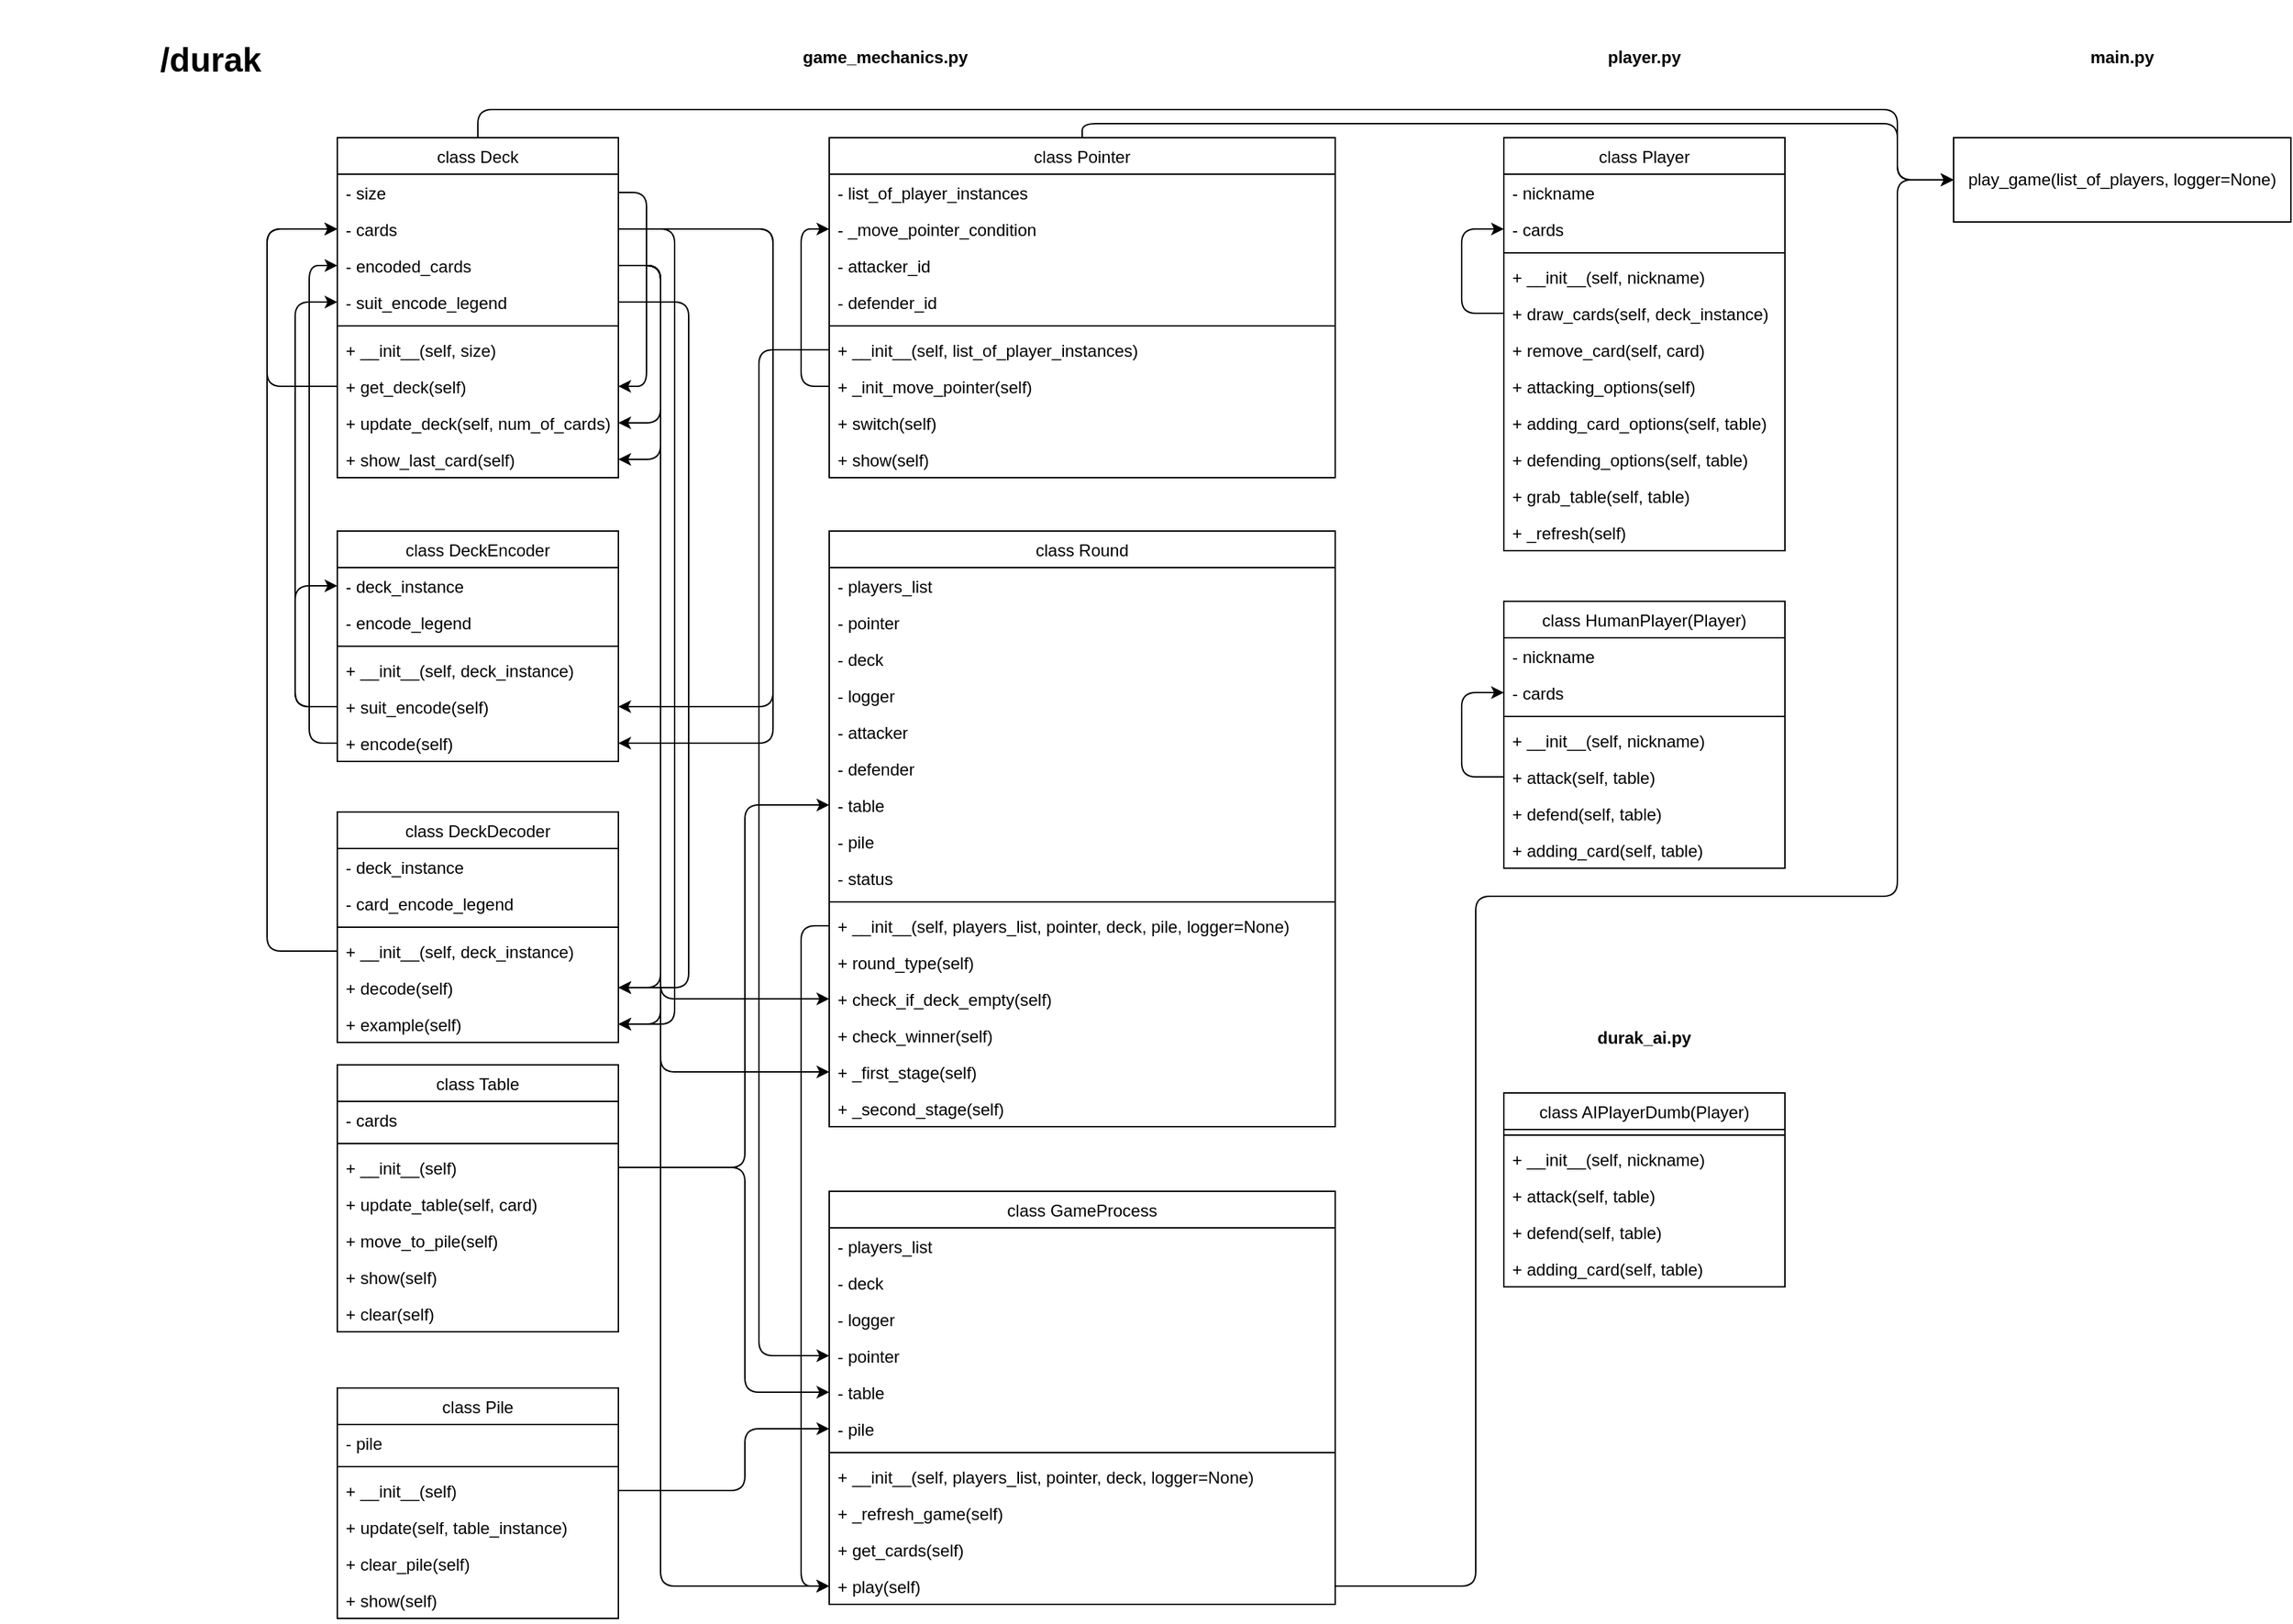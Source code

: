 <mxfile version="13.6.2" type="device"><diagram id="nTvXh7Y2Rx2uuV2jqU4V" name="Page-1"><mxGraphModel dx="583" dy="613" grid="1" gridSize="10" guides="1" tooltips="1" connect="1" arrows="1" fold="1" page="1" pageScale="1" pageWidth="1654" pageHeight="1169" math="0" shadow="0"><root><mxCell id="0"/><mxCell id="1" parent="0"/><mxCell id="Mux-1O_jzKJsvarKQQRX-6" value="game_mechanics.py" style="text;align=center;fontStyle=1;verticalAlign=middle;spacingLeft=3;spacingRight=3;strokeColor=none;rotatable=0;points=[[0,0.5],[1,0.5]];portConstraint=eastwest;" parent="1" vertex="1"><mxGeometry x="310" width="640" height="80" as="geometry"/></mxCell><mxCell id="SDGdS0J4TYq7ffN37o0B-1" value="" style="endArrow=classic;html=1;exitX=0;exitY=0.5;exitDx=0;exitDy=0;entryX=0;entryY=0.5;entryDx=0;entryDy=0;" parent="1" source="Mux-1O_jzKJsvarKQQRX-20" target="Mux-1O_jzKJsvarKQQRX-5" edge="1"><mxGeometry width="50" height="50" relative="1" as="geometry"><mxPoint x="260" y="438" as="sourcePoint"/><mxPoint x="270" y="218" as="targetPoint"/><Array as="points"><mxPoint x="210" y="503"/><mxPoint x="210" y="215"/></Array></mxGeometry></mxCell><mxCell id="SDGdS0J4TYq7ffN37o0B-2" value="" style="endArrow=classic;html=1;exitX=0;exitY=0.5;exitDx=0;exitDy=0;entryX=0;entryY=0.5;entryDx=0;entryDy=0;" parent="1" source="Mux-1O_jzKJsvarKQQRX-21" target="Mux-1O_jzKJsvarKQQRX-4" edge="1"><mxGeometry width="50" height="50" relative="1" as="geometry"><mxPoint x="460" y="448" as="sourcePoint"/><mxPoint x="510" y="398" as="targetPoint"/><Array as="points"><mxPoint x="220" y="529"/><mxPoint x="220" y="189"/></Array></mxGeometry></mxCell><mxCell id="SDGdS0J4TYq7ffN37o0B-4" value="" style="endArrow=classic;html=1;exitX=1;exitY=0.5;exitDx=0;exitDy=0;entryX=0;entryY=0.5;entryDx=0;entryDy=0;" parent="1" source="Mux-1O_jzKJsvarKQQRX-54" target="Mux-1O_jzKJsvarKQQRX-83" edge="1"><mxGeometry width="50" height="50" relative="1" as="geometry"><mxPoint x="610" y="888" as="sourcePoint"/><mxPoint x="660" y="838" as="targetPoint"/><Array as="points"><mxPoint x="530" y="831"/><mxPoint x="530" y="991"/></Array></mxGeometry></mxCell><mxCell id="SDGdS0J4TYq7ffN37o0B-5" value="" style="endArrow=classic;html=1;exitX=1;exitY=0.5;exitDx=0;exitDy=0;entryX=0;entryY=0.5;entryDx=0;entryDy=0;" parent="1" source="Mux-1O_jzKJsvarKQQRX-55" target="Mux-1O_jzKJsvarKQQRX-84" edge="1"><mxGeometry width="50" height="50" relative="1" as="geometry"><mxPoint x="610" y="888" as="sourcePoint"/><mxPoint x="660" y="838" as="targetPoint"/><Array as="points"><mxPoint x="530" y="1061"/><mxPoint x="530" y="1017"/></Array></mxGeometry></mxCell><mxCell id="SDGdS0J4TYq7ffN37o0B-6" value="" style="endArrow=classic;html=1;exitX=0;exitY=0.5;exitDx=0;exitDy=0;entryX=0;entryY=0.5;entryDx=0;entryDy=0;" parent="1" source="Mux-1O_jzKJsvarKQQRX-56" target="Mux-1O_jzKJsvarKQQRX-81" edge="1"><mxGeometry width="50" height="50" relative="1" as="geometry"><mxPoint x="630" y="458" as="sourcePoint"/><mxPoint x="560" y="568" as="targetPoint"/><Array as="points"><mxPoint x="540" y="249"/><mxPoint x="540" y="965"/></Array></mxGeometry></mxCell><mxCell id="SDGdS0J4TYq7ffN37o0B-7" value="" style="endArrow=classic;html=1;entryX=0;entryY=0.5;entryDx=0;entryDy=0;exitX=1;exitY=0.5;exitDx=0;exitDy=0;" parent="1" source="Mux-1O_jzKJsvarKQQRX-54" target="Mux-1O_jzKJsvarKQQRX-71" edge="1"><mxGeometry width="50" height="50" relative="1" as="geometry"><mxPoint x="512" y="769" as="sourcePoint"/><mxPoint x="550" y="428" as="targetPoint"/><Array as="points"><mxPoint x="530" y="831"/><mxPoint x="530" y="573"/></Array></mxGeometry></mxCell><mxCell id="SDGdS0J4TYq7ffN37o0B-33" value="player.py" style="text;align=center;fontStyle=1;verticalAlign=middle;spacingLeft=3;spacingRight=3;strokeColor=none;rotatable=0;points=[[0,0.5],[1,0.5]];portConstraint=eastwest;" parent="1" vertex="1"><mxGeometry x="1070" width="200" height="80" as="geometry"/></mxCell><mxCell id="SDGdS0J4TYq7ffN37o0B-53" value="durak_ai.py" style="text;align=center;fontStyle=1;verticalAlign=middle;spacingLeft=3;spacingRight=3;strokeColor=none;rotatable=0;points=[[0,0.5],[1,0.5]];portConstraint=eastwest;" parent="1" vertex="1"><mxGeometry x="1070" y="698" width="200" height="80" as="geometry"/></mxCell><mxCell id="SDGdS0J4TYq7ffN37o0B-63" value="main.py" style="text;align=center;fontStyle=1;verticalAlign=middle;spacingLeft=3;spacingRight=3;strokeColor=none;rotatable=0;points=[[0,0.5],[1,0.5]];portConstraint=eastwest;" parent="1" vertex="1"><mxGeometry x="1390" width="240" height="80" as="geometry"/></mxCell><mxCell id="SDGdS0J4TYq7ffN37o0B-64" value="play_game(list_of_players, logger=None)" style="rounded=0;whiteSpace=wrap;html=1;" parent="1" vertex="1"><mxGeometry x="1390" y="98" width="240" height="60" as="geometry"/></mxCell><mxCell id="SDGdS0J4TYq7ffN37o0B-66" value="" style="endArrow=classic;html=1;exitX=0.5;exitY=0;exitDx=0;exitDy=0;" parent="1" source="Mux-1O_jzKJsvarKQQRX-2" target="SDGdS0J4TYq7ffN37o0B-64" edge="1"><mxGeometry width="50" height="50" relative="1" as="geometry"><mxPoint x="570" y="328" as="sourcePoint"/><mxPoint x="620" y="278" as="targetPoint"/><Array as="points"><mxPoint x="340" y="78"/><mxPoint x="1350" y="78"/><mxPoint x="1350" y="128"/></Array></mxGeometry></mxCell><mxCell id="SDGdS0J4TYq7ffN37o0B-68" value="" style="endArrow=classic;html=1;exitX=1;exitY=0.5;exitDx=0;exitDy=0;entryX=0;entryY=0.5;entryDx=0;entryDy=0;" parent="1" source="Mux-1O_jzKJsvarKQQRX-90" target="SDGdS0J4TYq7ffN37o0B-64" edge="1"><mxGeometry width="50" height="50" relative="1" as="geometry"><mxPoint x="840" y="938" as="sourcePoint"/><mxPoint x="1390" y="98" as="targetPoint"/><Array as="points"><mxPoint x="1050" y="1129"/><mxPoint x="1050" y="828"/><mxPoint x="1050" y="638"/><mxPoint x="1350" y="638"/><mxPoint x="1350" y="128"/></Array></mxGeometry></mxCell><mxCell id="SDGdS0J4TYq7ffN37o0B-69" value="" style="endArrow=classic;html=1;exitX=0.5;exitY=0;exitDx=0;exitDy=0;entryX=0;entryY=0.5;entryDx=0;entryDy=0;" parent="1" source="Mux-1O_jzKJsvarKQQRX-42" target="SDGdS0J4TYq7ffN37o0B-64" edge="1"><mxGeometry width="50" height="50" relative="1" as="geometry"><mxPoint x="990" y="298" as="sourcePoint"/><mxPoint x="1040" y="248" as="targetPoint"/><Array as="points"><mxPoint x="770" y="88"/><mxPoint x="1350" y="88"/><mxPoint x="1350" y="128"/></Array></mxGeometry></mxCell><mxCell id="SDGdS0J4TYq7ffN37o0B-70" value="" style="endArrow=classic;html=1;exitX=0;exitY=0.5;exitDx=0;exitDy=0;entryX=0;entryY=0.5;entryDx=0;entryDy=0;" parent="1" source="Mux-1O_jzKJsvarKQQRX-65" target="Mux-1O_jzKJsvarKQQRX-90" edge="1"><mxGeometry width="50" height="50" relative="1" as="geometry"><mxPoint x="780" y="838" as="sourcePoint"/><mxPoint x="830" y="788" as="targetPoint"/><Array as="points"><mxPoint x="570" y="659"/><mxPoint x="570" y="1129"/></Array></mxGeometry></mxCell><mxCell id="Mux-1O_jzKJsvarKQQRX-42" value="class Pointer" style="swimlane;fontStyle=0;childLayout=stackLayout;horizontal=1;startSize=26;fillColor=none;horizontalStack=0;resizeParent=1;resizeParentMax=0;resizeLast=0;collapsible=1;marginBottom=0;" parent="1" vertex="1"><mxGeometry x="590" y="98" width="360" height="242" as="geometry"><mxRectangle x="120" y="240" width="90" height="26" as="alternateBounds"/></mxGeometry></mxCell><mxCell id="Mux-1O_jzKJsvarKQQRX-43" value="- list_of_player_instances" style="text;strokeColor=none;fillColor=none;align=left;verticalAlign=top;spacingLeft=4;spacingRight=4;overflow=hidden;rotatable=0;points=[[0,0.5],[1,0.5]];portConstraint=eastwest;" parent="Mux-1O_jzKJsvarKQQRX-42" vertex="1"><mxGeometry y="26" width="360" height="26" as="geometry"/></mxCell><mxCell id="Mux-1O_jzKJsvarKQQRX-48" value="- _move_pointer_condition" style="text;strokeColor=none;fillColor=none;align=left;verticalAlign=top;spacingLeft=4;spacingRight=4;overflow=hidden;rotatable=0;points=[[0,0.5],[1,0.5]];portConstraint=eastwest;" parent="Mux-1O_jzKJsvarKQQRX-42" vertex="1"><mxGeometry y="52" width="360" height="26" as="geometry"/></mxCell><mxCell id="Mux-1O_jzKJsvarKQQRX-49" value="- attacker_id" style="text;strokeColor=none;fillColor=none;align=left;verticalAlign=top;spacingLeft=4;spacingRight=4;overflow=hidden;rotatable=0;points=[[0,0.5],[1,0.5]];portConstraint=eastwest;" parent="Mux-1O_jzKJsvarKQQRX-42" vertex="1"><mxGeometry y="78" width="360" height="26" as="geometry"/></mxCell><mxCell id="Mux-1O_jzKJsvarKQQRX-50" value="- defender_id" style="text;strokeColor=none;fillColor=none;align=left;verticalAlign=top;spacingLeft=4;spacingRight=4;overflow=hidden;rotatable=0;points=[[0,0.5],[1,0.5]];portConstraint=eastwest;" parent="Mux-1O_jzKJsvarKQQRX-42" vertex="1"><mxGeometry y="104" width="360" height="26" as="geometry"/></mxCell><mxCell id="Mux-1O_jzKJsvarKQQRX-44" value="" style="line;strokeWidth=1;fillColor=none;align=left;verticalAlign=middle;spacingTop=-1;spacingLeft=3;spacingRight=3;rotatable=0;labelPosition=right;points=[];portConstraint=eastwest;" parent="Mux-1O_jzKJsvarKQQRX-42" vertex="1"><mxGeometry y="130" width="360" height="8" as="geometry"/></mxCell><mxCell id="Mux-1O_jzKJsvarKQQRX-56" value="+ __init__(self, list_of_player_instances)" style="text;strokeColor=none;fillColor=none;align=left;verticalAlign=top;spacingLeft=4;spacingRight=4;overflow=hidden;rotatable=0;points=[[0,0.5],[1,0.5]];portConstraint=eastwest;" parent="Mux-1O_jzKJsvarKQQRX-42" vertex="1"><mxGeometry y="138" width="360" height="26" as="geometry"/></mxCell><mxCell id="Mux-1O_jzKJsvarKQQRX-58" value="+ _init_move_pointer(self)" style="text;strokeColor=none;fillColor=none;align=left;verticalAlign=top;spacingLeft=4;spacingRight=4;overflow=hidden;rotatable=0;points=[[0,0.5],[1,0.5]];portConstraint=eastwest;" parent="Mux-1O_jzKJsvarKQQRX-42" vertex="1"><mxGeometry y="164" width="360" height="26" as="geometry"/></mxCell><mxCell id="Mux-1O_jzKJsvarKQQRX-45" value="+ switch(self)" style="text;strokeColor=none;fillColor=none;align=left;verticalAlign=top;spacingLeft=4;spacingRight=4;overflow=hidden;rotatable=0;points=[[0,0.5],[1,0.5]];portConstraint=eastwest;" parent="Mux-1O_jzKJsvarKQQRX-42" vertex="1"><mxGeometry y="190" width="360" height="26" as="geometry"/></mxCell><mxCell id="Mux-1O_jzKJsvarKQQRX-46" value="+ show(self)" style="text;strokeColor=none;fillColor=none;align=left;verticalAlign=top;spacingLeft=4;spacingRight=4;overflow=hidden;rotatable=0;points=[[0,0.5],[1,0.5]];portConstraint=eastwest;" parent="Mux-1O_jzKJsvarKQQRX-42" vertex="1"><mxGeometry y="216" width="360" height="26" as="geometry"/></mxCell><mxCell id="SDGdS0J4TYq7ffN37o0B-9" value="" style="endArrow=classic;html=1;exitX=0;exitY=0.5;exitDx=0;exitDy=0;entryX=0;entryY=0.5;entryDx=0;entryDy=0;" parent="Mux-1O_jzKJsvarKQQRX-42" source="Mux-1O_jzKJsvarKQQRX-58" target="Mux-1O_jzKJsvarKQQRX-48" edge="1"><mxGeometry width="50" height="50" relative="1" as="geometry"><mxPoint x="110" y="310" as="sourcePoint"/><mxPoint x="160" y="260" as="targetPoint"/><Array as="points"><mxPoint x="-20" y="177"/><mxPoint x="-20" y="65"/></Array></mxGeometry></mxCell><mxCell id="SDGdS0J4TYq7ffN37o0B-11" value="class Player" style="swimlane;fontStyle=0;childLayout=stackLayout;horizontal=1;startSize=26;fillColor=none;horizontalStack=0;resizeParent=1;resizeParentMax=0;resizeLast=0;collapsible=1;marginBottom=0;" parent="1" vertex="1"><mxGeometry x="1070" y="98" width="200" height="294" as="geometry"><mxRectangle x="120" y="240" width="90" height="26" as="alternateBounds"/></mxGeometry></mxCell><mxCell id="SDGdS0J4TYq7ffN37o0B-12" value="- nickname" style="text;strokeColor=none;fillColor=none;align=left;verticalAlign=top;spacingLeft=4;spacingRight=4;overflow=hidden;rotatable=0;points=[[0,0.5],[1,0.5]];portConstraint=eastwest;" parent="SDGdS0J4TYq7ffN37o0B-11" vertex="1"><mxGeometry y="26" width="200" height="26" as="geometry"/></mxCell><mxCell id="SDGdS0J4TYq7ffN37o0B-13" value="- cards" style="text;strokeColor=none;fillColor=none;align=left;verticalAlign=top;spacingLeft=4;spacingRight=4;overflow=hidden;rotatable=0;points=[[0,0.5],[1,0.5]];portConstraint=eastwest;" parent="SDGdS0J4TYq7ffN37o0B-11" vertex="1"><mxGeometry y="52" width="200" height="26" as="geometry"/></mxCell><mxCell id="SDGdS0J4TYq7ffN37o0B-16" value="" style="line;strokeWidth=1;fillColor=none;align=left;verticalAlign=middle;spacingTop=-1;spacingLeft=3;spacingRight=3;rotatable=0;labelPosition=right;points=[];portConstraint=eastwest;" parent="SDGdS0J4TYq7ffN37o0B-11" vertex="1"><mxGeometry y="78" width="200" height="8" as="geometry"/></mxCell><mxCell id="SDGdS0J4TYq7ffN37o0B-17" value="+ __init__(self, nickname)" style="text;strokeColor=none;fillColor=none;align=left;verticalAlign=top;spacingLeft=4;spacingRight=4;overflow=hidden;rotatable=0;points=[[0,0.5],[1,0.5]];portConstraint=eastwest;" parent="SDGdS0J4TYq7ffN37o0B-11" vertex="1"><mxGeometry y="86" width="200" height="26" as="geometry"/></mxCell><mxCell id="SDGdS0J4TYq7ffN37o0B-18" value="+ draw_cards(self, deck_instance)" style="text;strokeColor=none;fillColor=none;align=left;verticalAlign=top;spacingLeft=4;spacingRight=4;overflow=hidden;rotatable=0;points=[[0,0.5],[1,0.5]];portConstraint=eastwest;" parent="SDGdS0J4TYq7ffN37o0B-11" vertex="1"><mxGeometry y="112" width="200" height="26" as="geometry"/></mxCell><mxCell id="SDGdS0J4TYq7ffN37o0B-19" value="+ remove_card(self, card)" style="text;strokeColor=none;fillColor=none;align=left;verticalAlign=top;spacingLeft=4;spacingRight=4;overflow=hidden;rotatable=0;points=[[0,0.5],[1,0.5]];portConstraint=eastwest;" parent="SDGdS0J4TYq7ffN37o0B-11" vertex="1"><mxGeometry y="138" width="200" height="26" as="geometry"/></mxCell><mxCell id="SDGdS0J4TYq7ffN37o0B-20" value="+ attacking_options(self)" style="text;strokeColor=none;fillColor=none;align=left;verticalAlign=top;spacingLeft=4;spacingRight=4;overflow=hidden;rotatable=0;points=[[0,0.5],[1,0.5]];portConstraint=eastwest;" parent="SDGdS0J4TYq7ffN37o0B-11" vertex="1"><mxGeometry y="164" width="200" height="26" as="geometry"/></mxCell><mxCell id="SDGdS0J4TYq7ffN37o0B-21" value="" style="endArrow=classic;html=1;exitX=0;exitY=0.5;exitDx=0;exitDy=0;entryX=0;entryY=0.5;entryDx=0;entryDy=0;" parent="SDGdS0J4TYq7ffN37o0B-11" source="SDGdS0J4TYq7ffN37o0B-18" target="SDGdS0J4TYq7ffN37o0B-13" edge="1"><mxGeometry width="50" height="50" relative="1" as="geometry"><mxPoint x="180" y="310" as="sourcePoint"/><mxPoint x="230" y="260" as="targetPoint"/><Array as="points"><mxPoint x="-30" y="125"/><mxPoint x="-30" y="65"/></Array></mxGeometry></mxCell><mxCell id="SDGdS0J4TYq7ffN37o0B-35" value="+ adding_card_options(self, table)" style="text;strokeColor=none;fillColor=none;align=left;verticalAlign=top;spacingLeft=4;spacingRight=4;overflow=hidden;rotatable=0;points=[[0,0.5],[1,0.5]];portConstraint=eastwest;" parent="SDGdS0J4TYq7ffN37o0B-11" vertex="1"><mxGeometry y="190" width="200" height="26" as="geometry"/></mxCell><mxCell id="SDGdS0J4TYq7ffN37o0B-36" value="+ defending_options(self, table)" style="text;strokeColor=none;fillColor=none;align=left;verticalAlign=top;spacingLeft=4;spacingRight=4;overflow=hidden;rotatable=0;points=[[0,0.5],[1,0.5]];portConstraint=eastwest;" parent="SDGdS0J4TYq7ffN37o0B-11" vertex="1"><mxGeometry y="216" width="200" height="26" as="geometry"/></mxCell><mxCell id="SDGdS0J4TYq7ffN37o0B-37" value="+ grab_table(self, table)" style="text;strokeColor=none;fillColor=none;align=left;verticalAlign=top;spacingLeft=4;spacingRight=4;overflow=hidden;rotatable=0;points=[[0,0.5],[1,0.5]];portConstraint=eastwest;" parent="SDGdS0J4TYq7ffN37o0B-11" vertex="1"><mxGeometry y="242" width="200" height="26" as="geometry"/></mxCell><mxCell id="SDGdS0J4TYq7ffN37o0B-38" value="+ _refresh(self)" style="text;strokeColor=none;fillColor=none;align=left;verticalAlign=top;spacingLeft=4;spacingRight=4;overflow=hidden;rotatable=0;points=[[0,0.5],[1,0.5]];portConstraint=eastwest;" parent="SDGdS0J4TYq7ffN37o0B-11" vertex="1"><mxGeometry y="268" width="200" height="26" as="geometry"/></mxCell><mxCell id="Mux-1O_jzKJsvarKQQRX-59" value="class Round" style="swimlane;fontStyle=0;childLayout=stackLayout;horizontal=1;startSize=26;fillColor=none;horizontalStack=0;resizeParent=1;resizeParentMax=0;resizeLast=0;collapsible=1;marginBottom=0;" parent="1" vertex="1"><mxGeometry x="590" y="378" width="360" height="424" as="geometry"><mxRectangle x="120" y="240" width="90" height="26" as="alternateBounds"/></mxGeometry></mxCell><mxCell id="Mux-1O_jzKJsvarKQQRX-60" value="- players_list" style="text;strokeColor=none;fillColor=none;align=left;verticalAlign=top;spacingLeft=4;spacingRight=4;overflow=hidden;rotatable=0;points=[[0,0.5],[1,0.5]];portConstraint=eastwest;" parent="Mux-1O_jzKJsvarKQQRX-59" vertex="1"><mxGeometry y="26" width="360" height="26" as="geometry"/></mxCell><mxCell id="Mux-1O_jzKJsvarKQQRX-61" value="- pointer" style="text;strokeColor=none;fillColor=none;align=left;verticalAlign=top;spacingLeft=4;spacingRight=4;overflow=hidden;rotatable=0;points=[[0,0.5],[1,0.5]];portConstraint=eastwest;" parent="Mux-1O_jzKJsvarKQQRX-59" vertex="1"><mxGeometry y="52" width="360" height="26" as="geometry"/></mxCell><mxCell id="Mux-1O_jzKJsvarKQQRX-62" value="- deck" style="text;strokeColor=none;fillColor=none;align=left;verticalAlign=top;spacingLeft=4;spacingRight=4;overflow=hidden;rotatable=0;points=[[0,0.5],[1,0.5]];portConstraint=eastwest;" parent="Mux-1O_jzKJsvarKQQRX-59" vertex="1"><mxGeometry y="78" width="360" height="26" as="geometry"/></mxCell><mxCell id="Mux-1O_jzKJsvarKQQRX-63" value="- logger" style="text;strokeColor=none;fillColor=none;align=left;verticalAlign=top;spacingLeft=4;spacingRight=4;overflow=hidden;rotatable=0;points=[[0,0.5],[1,0.5]];portConstraint=eastwest;" parent="Mux-1O_jzKJsvarKQQRX-59" vertex="1"><mxGeometry y="104" width="360" height="26" as="geometry"/></mxCell><mxCell id="Mux-1O_jzKJsvarKQQRX-73" value="- attacker" style="text;strokeColor=none;fillColor=none;align=left;verticalAlign=top;spacingLeft=4;spacingRight=4;overflow=hidden;rotatable=0;points=[[0,0.5],[1,0.5]];portConstraint=eastwest;" parent="Mux-1O_jzKJsvarKQQRX-59" vertex="1"><mxGeometry y="130" width="360" height="26" as="geometry"/></mxCell><mxCell id="Mux-1O_jzKJsvarKQQRX-69" value="- defender" style="text;strokeColor=none;fillColor=none;align=left;verticalAlign=top;spacingLeft=4;spacingRight=4;overflow=hidden;rotatable=0;points=[[0,0.5],[1,0.5]];portConstraint=eastwest;" parent="Mux-1O_jzKJsvarKQQRX-59" vertex="1"><mxGeometry y="156" width="360" height="26" as="geometry"/></mxCell><mxCell id="Mux-1O_jzKJsvarKQQRX-71" value="- table" style="text;strokeColor=none;fillColor=none;align=left;verticalAlign=top;spacingLeft=4;spacingRight=4;overflow=hidden;rotatable=0;points=[[0,0.5],[1,0.5]];portConstraint=eastwest;" parent="Mux-1O_jzKJsvarKQQRX-59" vertex="1"><mxGeometry y="182" width="360" height="26" as="geometry"/></mxCell><mxCell id="Mux-1O_jzKJsvarKQQRX-70" value="- pile" style="text;strokeColor=none;fillColor=none;align=left;verticalAlign=top;spacingLeft=4;spacingRight=4;overflow=hidden;rotatable=0;points=[[0,0.5],[1,0.5]];portConstraint=eastwest;" parent="Mux-1O_jzKJsvarKQQRX-59" vertex="1"><mxGeometry y="208" width="360" height="26" as="geometry"/></mxCell><mxCell id="Mux-1O_jzKJsvarKQQRX-72" value="- status" style="text;strokeColor=none;fillColor=none;align=left;verticalAlign=top;spacingLeft=4;spacingRight=4;overflow=hidden;rotatable=0;points=[[0,0.5],[1,0.5]];portConstraint=eastwest;" parent="Mux-1O_jzKJsvarKQQRX-59" vertex="1"><mxGeometry y="234" width="360" height="26" as="geometry"/></mxCell><mxCell id="Mux-1O_jzKJsvarKQQRX-64" value="" style="line;strokeWidth=1;fillColor=none;align=left;verticalAlign=middle;spacingTop=-1;spacingLeft=3;spacingRight=3;rotatable=0;labelPosition=right;points=[];portConstraint=eastwest;" parent="Mux-1O_jzKJsvarKQQRX-59" vertex="1"><mxGeometry y="260" width="360" height="8" as="geometry"/></mxCell><mxCell id="Mux-1O_jzKJsvarKQQRX-65" value="+ __init__(self, players_list, pointer, deck, pile, logger=None)" style="text;strokeColor=none;fillColor=none;align=left;verticalAlign=top;spacingLeft=4;spacingRight=4;overflow=hidden;rotatable=0;points=[[0,0.5],[1,0.5]];portConstraint=eastwest;" parent="Mux-1O_jzKJsvarKQQRX-59" vertex="1"><mxGeometry y="268" width="360" height="26" as="geometry"/></mxCell><mxCell id="Mux-1O_jzKJsvarKQQRX-66" value="+ round_type(self)" style="text;strokeColor=none;fillColor=none;align=left;verticalAlign=top;spacingLeft=4;spacingRight=4;overflow=hidden;rotatable=0;points=[[0,0.5],[1,0.5]];portConstraint=eastwest;" parent="Mux-1O_jzKJsvarKQQRX-59" vertex="1"><mxGeometry y="294" width="360" height="26" as="geometry"/></mxCell><mxCell id="Mux-1O_jzKJsvarKQQRX-67" value="+ check_if_deck_empty(self)" style="text;strokeColor=none;fillColor=none;align=left;verticalAlign=top;spacingLeft=4;spacingRight=4;overflow=hidden;rotatable=0;points=[[0,0.5],[1,0.5]];portConstraint=eastwest;" parent="Mux-1O_jzKJsvarKQQRX-59" vertex="1"><mxGeometry y="320" width="360" height="26" as="geometry"/></mxCell><mxCell id="Mux-1O_jzKJsvarKQQRX-68" value="+ check_winner(self)" style="text;strokeColor=none;fillColor=none;align=left;verticalAlign=top;spacingLeft=4;spacingRight=4;overflow=hidden;rotatable=0;points=[[0,0.5],[1,0.5]];portConstraint=eastwest;" parent="Mux-1O_jzKJsvarKQQRX-59" vertex="1"><mxGeometry y="346" width="360" height="26" as="geometry"/></mxCell><mxCell id="Mux-1O_jzKJsvarKQQRX-74" value="+ _first_stage(self)" style="text;strokeColor=none;fillColor=none;align=left;verticalAlign=top;spacingLeft=4;spacingRight=4;overflow=hidden;rotatable=0;points=[[0,0.5],[1,0.5]];portConstraint=eastwest;" parent="Mux-1O_jzKJsvarKQQRX-59" vertex="1"><mxGeometry y="372" width="360" height="26" as="geometry"/></mxCell><mxCell id="Mux-1O_jzKJsvarKQQRX-75" value="+ _second_stage(self)" style="text;strokeColor=none;fillColor=none;align=left;verticalAlign=top;spacingLeft=4;spacingRight=4;overflow=hidden;rotatable=0;points=[[0,0.5],[1,0.5]];portConstraint=eastwest;" parent="Mux-1O_jzKJsvarKQQRX-59" vertex="1"><mxGeometry y="398" width="360" height="26" as="geometry"/></mxCell><mxCell id="Mux-1O_jzKJsvarKQQRX-76" value="class GameProcess" style="swimlane;fontStyle=0;childLayout=stackLayout;horizontal=1;startSize=26;fillColor=none;horizontalStack=0;resizeParent=1;resizeParentMax=0;resizeLast=0;collapsible=1;marginBottom=0;" parent="1" vertex="1"><mxGeometry x="590" y="848" width="360" height="294" as="geometry"><mxRectangle x="120" y="240" width="90" height="26" as="alternateBounds"/></mxGeometry></mxCell><mxCell id="Mux-1O_jzKJsvarKQQRX-77" value="- players_list" style="text;strokeColor=none;fillColor=none;align=left;verticalAlign=top;spacingLeft=4;spacingRight=4;overflow=hidden;rotatable=0;points=[[0,0.5],[1,0.5]];portConstraint=eastwest;" parent="Mux-1O_jzKJsvarKQQRX-76" vertex="1"><mxGeometry y="26" width="360" height="26" as="geometry"/></mxCell><mxCell id="Mux-1O_jzKJsvarKQQRX-78" value="- deck" style="text;strokeColor=none;fillColor=none;align=left;verticalAlign=top;spacingLeft=4;spacingRight=4;overflow=hidden;rotatable=0;points=[[0,0.5],[1,0.5]];portConstraint=eastwest;" parent="Mux-1O_jzKJsvarKQQRX-76" vertex="1"><mxGeometry y="52" width="360" height="26" as="geometry"/></mxCell><mxCell id="Mux-1O_jzKJsvarKQQRX-80" value="- logger" style="text;strokeColor=none;fillColor=none;align=left;verticalAlign=top;spacingLeft=4;spacingRight=4;overflow=hidden;rotatable=0;points=[[0,0.5],[1,0.5]];portConstraint=eastwest;" parent="Mux-1O_jzKJsvarKQQRX-76" vertex="1"><mxGeometry y="78" width="360" height="26" as="geometry"/></mxCell><mxCell id="Mux-1O_jzKJsvarKQQRX-81" value="- pointer" style="text;strokeColor=none;fillColor=none;align=left;verticalAlign=top;spacingLeft=4;spacingRight=4;overflow=hidden;rotatable=0;points=[[0,0.5],[1,0.5]];portConstraint=eastwest;" parent="Mux-1O_jzKJsvarKQQRX-76" vertex="1"><mxGeometry y="104" width="360" height="26" as="geometry"/></mxCell><mxCell id="Mux-1O_jzKJsvarKQQRX-83" value="- table" style="text;strokeColor=none;fillColor=none;align=left;verticalAlign=top;spacingLeft=4;spacingRight=4;overflow=hidden;rotatable=0;points=[[0,0.5],[1,0.5]];portConstraint=eastwest;" parent="Mux-1O_jzKJsvarKQQRX-76" vertex="1"><mxGeometry y="130" width="360" height="26" as="geometry"/></mxCell><mxCell id="Mux-1O_jzKJsvarKQQRX-84" value="- pile" style="text;strokeColor=none;fillColor=none;align=left;verticalAlign=top;spacingLeft=4;spacingRight=4;overflow=hidden;rotatable=0;points=[[0,0.5],[1,0.5]];portConstraint=eastwest;" parent="Mux-1O_jzKJsvarKQQRX-76" vertex="1"><mxGeometry y="156" width="360" height="26" as="geometry"/></mxCell><mxCell id="Mux-1O_jzKJsvarKQQRX-86" value="" style="line;strokeWidth=1;fillColor=none;align=left;verticalAlign=middle;spacingTop=-1;spacingLeft=3;spacingRight=3;rotatable=0;labelPosition=right;points=[];portConstraint=eastwest;" parent="Mux-1O_jzKJsvarKQQRX-76" vertex="1"><mxGeometry y="182" width="360" height="8" as="geometry"/></mxCell><mxCell id="Mux-1O_jzKJsvarKQQRX-87" value="+ __init__(self, players_list, pointer, deck, logger=None)" style="text;strokeColor=none;fillColor=none;align=left;verticalAlign=top;spacingLeft=4;spacingRight=4;overflow=hidden;rotatable=0;points=[[0,0.5],[1,0.5]];portConstraint=eastwest;" parent="Mux-1O_jzKJsvarKQQRX-76" vertex="1"><mxGeometry y="190" width="360" height="26" as="geometry"/></mxCell><mxCell id="Mux-1O_jzKJsvarKQQRX-88" value="+ _refresh_game(self)" style="text;strokeColor=none;fillColor=none;align=left;verticalAlign=top;spacingLeft=4;spacingRight=4;overflow=hidden;rotatable=0;points=[[0,0.5],[1,0.5]];portConstraint=eastwest;" parent="Mux-1O_jzKJsvarKQQRX-76" vertex="1"><mxGeometry y="216" width="360" height="26" as="geometry"/></mxCell><mxCell id="Mux-1O_jzKJsvarKQQRX-89" value="+ get_cards(self)" style="text;strokeColor=none;fillColor=none;align=left;verticalAlign=top;spacingLeft=4;spacingRight=4;overflow=hidden;rotatable=0;points=[[0,0.5],[1,0.5]];portConstraint=eastwest;" parent="Mux-1O_jzKJsvarKQQRX-76" vertex="1"><mxGeometry y="242" width="360" height="26" as="geometry"/></mxCell><mxCell id="Mux-1O_jzKJsvarKQQRX-90" value="+ play(self)" style="text;strokeColor=none;fillColor=none;align=left;verticalAlign=top;spacingLeft=4;spacingRight=4;overflow=hidden;rotatable=0;points=[[0,0.5],[1,0.5]];portConstraint=eastwest;" parent="Mux-1O_jzKJsvarKQQRX-76" vertex="1"><mxGeometry y="268" width="360" height="26" as="geometry"/></mxCell><mxCell id="SDGdS0J4TYq7ffN37o0B-40" value="class HumanPlayer(Player)" style="swimlane;fontStyle=0;childLayout=stackLayout;horizontal=1;startSize=26;fillColor=none;horizontalStack=0;resizeParent=1;resizeParentMax=0;resizeLast=0;collapsible=1;marginBottom=0;" parent="1" vertex="1"><mxGeometry x="1070" y="428" width="200" height="190" as="geometry"><mxRectangle x="120" y="240" width="90" height="26" as="alternateBounds"/></mxGeometry></mxCell><mxCell id="SDGdS0J4TYq7ffN37o0B-41" value="- nickname" style="text;strokeColor=none;fillColor=none;align=left;verticalAlign=top;spacingLeft=4;spacingRight=4;overflow=hidden;rotatable=0;points=[[0,0.5],[1,0.5]];portConstraint=eastwest;" parent="SDGdS0J4TYq7ffN37o0B-40" vertex="1"><mxGeometry y="26" width="200" height="26" as="geometry"/></mxCell><mxCell id="SDGdS0J4TYq7ffN37o0B-42" value="- cards" style="text;strokeColor=none;fillColor=none;align=left;verticalAlign=top;spacingLeft=4;spacingRight=4;overflow=hidden;rotatable=0;points=[[0,0.5],[1,0.5]];portConstraint=eastwest;" parent="SDGdS0J4TYq7ffN37o0B-40" vertex="1"><mxGeometry y="52" width="200" height="26" as="geometry"/></mxCell><mxCell id="SDGdS0J4TYq7ffN37o0B-43" value="" style="line;strokeWidth=1;fillColor=none;align=left;verticalAlign=middle;spacingTop=-1;spacingLeft=3;spacingRight=3;rotatable=0;labelPosition=right;points=[];portConstraint=eastwest;" parent="SDGdS0J4TYq7ffN37o0B-40" vertex="1"><mxGeometry y="78" width="200" height="8" as="geometry"/></mxCell><mxCell id="SDGdS0J4TYq7ffN37o0B-44" value="+ __init__(self, nickname)" style="text;strokeColor=none;fillColor=none;align=left;verticalAlign=top;spacingLeft=4;spacingRight=4;overflow=hidden;rotatable=0;points=[[0,0.5],[1,0.5]];portConstraint=eastwest;" parent="SDGdS0J4TYq7ffN37o0B-40" vertex="1"><mxGeometry y="86" width="200" height="26" as="geometry"/></mxCell><mxCell id="SDGdS0J4TYq7ffN37o0B-45" value="+ attack(self, table)" style="text;strokeColor=none;fillColor=none;align=left;verticalAlign=top;spacingLeft=4;spacingRight=4;overflow=hidden;rotatable=0;points=[[0,0.5],[1,0.5]];portConstraint=eastwest;" parent="SDGdS0J4TYq7ffN37o0B-40" vertex="1"><mxGeometry y="112" width="200" height="26" as="geometry"/></mxCell><mxCell id="SDGdS0J4TYq7ffN37o0B-48" value="" style="endArrow=classic;html=1;exitX=0;exitY=0.5;exitDx=0;exitDy=0;entryX=0;entryY=0.5;entryDx=0;entryDy=0;" parent="SDGdS0J4TYq7ffN37o0B-40" source="SDGdS0J4TYq7ffN37o0B-45" target="SDGdS0J4TYq7ffN37o0B-42" edge="1"><mxGeometry width="50" height="50" relative="1" as="geometry"><mxPoint x="180" y="310" as="sourcePoint"/><mxPoint x="230" y="260" as="targetPoint"/><Array as="points"><mxPoint x="-30" y="125"/><mxPoint x="-30" y="65"/></Array></mxGeometry></mxCell><mxCell id="SDGdS0J4TYq7ffN37o0B-50" value="+ defend(self, table)" style="text;strokeColor=none;fillColor=none;align=left;verticalAlign=top;spacingLeft=4;spacingRight=4;overflow=hidden;rotatable=0;points=[[0,0.5],[1,0.5]];portConstraint=eastwest;" parent="SDGdS0J4TYq7ffN37o0B-40" vertex="1"><mxGeometry y="138" width="200" height="26" as="geometry"/></mxCell><mxCell id="SDGdS0J4TYq7ffN37o0B-51" value="+ adding_card(self, table)" style="text;strokeColor=none;fillColor=none;align=left;verticalAlign=top;spacingLeft=4;spacingRight=4;overflow=hidden;rotatable=0;points=[[0,0.5],[1,0.5]];portConstraint=eastwest;" parent="SDGdS0J4TYq7ffN37o0B-40" vertex="1"><mxGeometry y="164" width="200" height="26" as="geometry"/></mxCell><mxCell id="SDGdS0J4TYq7ffN37o0B-54" value="class AIPlayerDumb(Player)" style="swimlane;fontStyle=0;childLayout=stackLayout;horizontal=1;startSize=26;fillColor=none;horizontalStack=0;resizeParent=1;resizeParentMax=0;resizeLast=0;collapsible=1;marginBottom=0;" parent="1" vertex="1"><mxGeometry x="1070" y="778" width="200" height="138" as="geometry"><mxRectangle x="120" y="240" width="90" height="26" as="alternateBounds"/></mxGeometry></mxCell><mxCell id="SDGdS0J4TYq7ffN37o0B-57" value="" style="line;strokeWidth=1;fillColor=none;align=left;verticalAlign=middle;spacingTop=-1;spacingLeft=3;spacingRight=3;rotatable=0;labelPosition=right;points=[];portConstraint=eastwest;" parent="SDGdS0J4TYq7ffN37o0B-54" vertex="1"><mxGeometry y="26" width="200" height="8" as="geometry"/></mxCell><mxCell id="SDGdS0J4TYq7ffN37o0B-58" value="+ __init__(self, nickname)" style="text;strokeColor=none;fillColor=none;align=left;verticalAlign=top;spacingLeft=4;spacingRight=4;overflow=hidden;rotatable=0;points=[[0,0.5],[1,0.5]];portConstraint=eastwest;" parent="SDGdS0J4TYq7ffN37o0B-54" vertex="1"><mxGeometry y="34" width="200" height="26" as="geometry"/></mxCell><mxCell id="SDGdS0J4TYq7ffN37o0B-59" value="+ attack(self, table)" style="text;strokeColor=none;fillColor=none;align=left;verticalAlign=top;spacingLeft=4;spacingRight=4;overflow=hidden;rotatable=0;points=[[0,0.5],[1,0.5]];portConstraint=eastwest;" parent="SDGdS0J4TYq7ffN37o0B-54" vertex="1"><mxGeometry y="60" width="200" height="26" as="geometry"/></mxCell><mxCell id="SDGdS0J4TYq7ffN37o0B-61" value="+ defend(self, table)" style="text;strokeColor=none;fillColor=none;align=left;verticalAlign=top;spacingLeft=4;spacingRight=4;overflow=hidden;rotatable=0;points=[[0,0.5],[1,0.5]];portConstraint=eastwest;" parent="SDGdS0J4TYq7ffN37o0B-54" vertex="1"><mxGeometry y="86" width="200" height="26" as="geometry"/></mxCell><mxCell id="SDGdS0J4TYq7ffN37o0B-62" value="+ adding_card(self, table)" style="text;strokeColor=none;fillColor=none;align=left;verticalAlign=top;spacingLeft=4;spacingRight=4;overflow=hidden;rotatable=0;points=[[0,0.5],[1,0.5]];portConstraint=eastwest;" parent="SDGdS0J4TYq7ffN37o0B-54" vertex="1"><mxGeometry y="112" width="200" height="26" as="geometry"/></mxCell><mxCell id="ApB6yY2V0MUbFe9cGOPX-1" value="/durak" style="text;align=center;fontStyle=1;verticalAlign=middle;spacingLeft=3;spacingRight=3;strokeColor=none;rotatable=0;points=[[0,0.5],[1,0.5]];portConstraint=eastwest;fontSize=24;" parent="1" vertex="1"><mxGeometry width="300" height="80" as="geometry"/></mxCell><mxCell id="nt3ZRvErmm64bbFHkuHi-2" value="" style="endArrow=classic;html=1;exitX=1;exitY=0.5;exitDx=0;exitDy=0;entryX=1;entryY=0.5;entryDx=0;entryDy=0;" edge="1" parent="1" source="Mux-1O_jzKJsvarKQQRX-7" target="Mux-1O_jzKJsvarKQQRX-20"><mxGeometry width="50" height="50" relative="1" as="geometry"><mxPoint x="560" y="450" as="sourcePoint"/><mxPoint x="610" y="400" as="targetPoint"/><Array as="points"><mxPoint x="550" y="163"/><mxPoint x="550" y="503"/></Array></mxGeometry></mxCell><mxCell id="nt3ZRvErmm64bbFHkuHi-3" value="" style="endArrow=classic;html=1;exitX=1;exitY=0.5;exitDx=0;exitDy=0;entryX=1;entryY=0.5;entryDx=0;entryDy=0;" edge="1" parent="1" source="Mux-1O_jzKJsvarKQQRX-7" target="Mux-1O_jzKJsvarKQQRX-21"><mxGeometry width="50" height="50" relative="1" as="geometry"><mxPoint x="560" y="450" as="sourcePoint"/><mxPoint x="610" y="400" as="targetPoint"/><Array as="points"><mxPoint x="550" y="163"/><mxPoint x="550" y="529"/></Array></mxGeometry></mxCell><mxCell id="nt3ZRvErmm64bbFHkuHi-4" value="" style="endArrow=classic;html=1;exitX=1;exitY=0.5;exitDx=0;exitDy=0;entryX=1;entryY=0.5;entryDx=0;entryDy=0;" edge="1" parent="1" source="Mux-1O_jzKJsvarKQQRX-7" target="Mux-1O_jzKJsvarKQQRX-28"><mxGeometry width="50" height="50" relative="1" as="geometry"><mxPoint x="560" y="450" as="sourcePoint"/><mxPoint x="610" y="400" as="targetPoint"/><Array as="points"><mxPoint x="480" y="163"/><mxPoint x="480" y="729"/></Array></mxGeometry></mxCell><mxCell id="nt3ZRvErmm64bbFHkuHi-5" value="" style="endArrow=classic;html=1;exitX=1;exitY=0.5;exitDx=0;exitDy=0;entryX=1;entryY=0.5;entryDx=0;entryDy=0;" edge="1" parent="1" source="Mux-1O_jzKJsvarKQQRX-4" target="Mux-1O_jzKJsvarKQQRX-27"><mxGeometry width="50" height="50" relative="1" as="geometry"><mxPoint x="560" y="450" as="sourcePoint"/><mxPoint x="610" y="400" as="targetPoint"/><Array as="points"><mxPoint x="470" y="189"/><mxPoint x="470" y="703"/></Array></mxGeometry></mxCell><mxCell id="Mux-1O_jzKJsvarKQQRX-2" value="class Deck" style="swimlane;fontStyle=0;childLayout=stackLayout;horizontal=1;startSize=26;fillColor=none;horizontalStack=0;resizeParent=1;resizeParentMax=0;resizeLast=0;collapsible=1;marginBottom=0;" parent="1" vertex="1"><mxGeometry x="240" y="98" width="200" height="242" as="geometry"><mxRectangle x="120" y="240" width="90" height="26" as="alternateBounds"/></mxGeometry></mxCell><mxCell id="Mux-1O_jzKJsvarKQQRX-3" value="- size" style="text;strokeColor=none;fillColor=none;align=left;verticalAlign=top;spacingLeft=4;spacingRight=4;overflow=hidden;rotatable=0;points=[[0,0.5],[1,0.5]];portConstraint=eastwest;" parent="Mux-1O_jzKJsvarKQQRX-2" vertex="1"><mxGeometry y="26" width="200" height="26" as="geometry"/></mxCell><mxCell id="Mux-1O_jzKJsvarKQQRX-7" value="- cards" style="text;strokeColor=none;fillColor=none;align=left;verticalAlign=top;spacingLeft=4;spacingRight=4;overflow=hidden;rotatable=0;points=[[0,0.5],[1,0.5]];portConstraint=eastwest;" parent="Mux-1O_jzKJsvarKQQRX-2" vertex="1"><mxGeometry y="52" width="200" height="26" as="geometry"/></mxCell><mxCell id="Mux-1O_jzKJsvarKQQRX-4" value="- encoded_cards" style="text;strokeColor=none;fillColor=none;align=left;verticalAlign=top;spacingLeft=4;spacingRight=4;overflow=hidden;rotatable=0;points=[[0,0.5],[1,0.5]];portConstraint=eastwest;" parent="Mux-1O_jzKJsvarKQQRX-2" vertex="1"><mxGeometry y="78" width="200" height="26" as="geometry"/></mxCell><mxCell id="Mux-1O_jzKJsvarKQQRX-5" value="- suit_encode_legend" style="text;strokeColor=none;fillColor=none;align=left;verticalAlign=top;spacingLeft=4;spacingRight=4;overflow=hidden;rotatable=0;points=[[0,0.5],[1,0.5]];portConstraint=eastwest;" parent="Mux-1O_jzKJsvarKQQRX-2" vertex="1"><mxGeometry y="104" width="200" height="26" as="geometry"/></mxCell><mxCell id="Mux-1O_jzKJsvarKQQRX-11" value="" style="line;strokeWidth=1;fillColor=none;align=left;verticalAlign=middle;spacingTop=-1;spacingLeft=3;spacingRight=3;rotatable=0;labelPosition=right;points=[];portConstraint=eastwest;" parent="Mux-1O_jzKJsvarKQQRX-2" vertex="1"><mxGeometry y="130" width="200" height="8" as="geometry"/></mxCell><mxCell id="Mux-1O_jzKJsvarKQQRX-52" value="+ __init__(self, size)" style="text;strokeColor=none;fillColor=none;align=left;verticalAlign=top;spacingLeft=4;spacingRight=4;overflow=hidden;rotatable=0;points=[[0,0.5],[1,0.5]];portConstraint=eastwest;" parent="Mux-1O_jzKJsvarKQQRX-2" vertex="1"><mxGeometry y="138" width="200" height="26" as="geometry"/></mxCell><mxCell id="Mux-1O_jzKJsvarKQQRX-9" value="+ get_deck(self)" style="text;strokeColor=none;fillColor=none;align=left;verticalAlign=top;spacingLeft=4;spacingRight=4;overflow=hidden;rotatable=0;points=[[0,0.5],[1,0.5]];portConstraint=eastwest;" parent="Mux-1O_jzKJsvarKQQRX-2" vertex="1"><mxGeometry y="164" width="200" height="26" as="geometry"/></mxCell><mxCell id="Mux-1O_jzKJsvarKQQRX-12" value="+ update_deck(self, num_of_cards)" style="text;strokeColor=none;fillColor=none;align=left;verticalAlign=top;spacingLeft=4;spacingRight=4;overflow=hidden;rotatable=0;points=[[0,0.5],[1,0.5]];portConstraint=eastwest;" parent="Mux-1O_jzKJsvarKQQRX-2" vertex="1"><mxGeometry y="190" width="200" height="26" as="geometry"/></mxCell><mxCell id="Mux-1O_jzKJsvarKQQRX-13" value="+ show_last_card(self)" style="text;strokeColor=none;fillColor=none;align=left;verticalAlign=top;spacingLeft=4;spacingRight=4;overflow=hidden;rotatable=0;points=[[0,0.5],[1,0.5]];portConstraint=eastwest;" parent="Mux-1O_jzKJsvarKQQRX-2" vertex="1"><mxGeometry y="216" width="200" height="26" as="geometry"/></mxCell><mxCell id="SDGdS0J4TYq7ffN37o0B-3" value="" style="endArrow=classic;html=1;exitX=0;exitY=0.5;exitDx=0;exitDy=0;entryX=0;entryY=0.5;entryDx=0;entryDy=0;" parent="Mux-1O_jzKJsvarKQQRX-2" source="Mux-1O_jzKJsvarKQQRX-9" target="Mux-1O_jzKJsvarKQQRX-7" edge="1"><mxGeometry width="50" height="50" relative="1" as="geometry"><mxPoint x="180" y="310" as="sourcePoint"/><mxPoint x="230" y="260" as="targetPoint"/><Array as="points"><mxPoint x="-50" y="177"/><mxPoint x="-50" y="65"/></Array></mxGeometry></mxCell><mxCell id="nt3ZRvErmm64bbFHkuHi-1" value="" style="endArrow=classic;html=1;exitX=1;exitY=0.5;exitDx=0;exitDy=0;entryX=1;entryY=0.5;entryDx=0;entryDy=0;" edge="1" parent="Mux-1O_jzKJsvarKQQRX-2" source="Mux-1O_jzKJsvarKQQRX-3" target="Mux-1O_jzKJsvarKQQRX-9"><mxGeometry width="50" height="50" relative="1" as="geometry"><mxPoint x="130" y="322" as="sourcePoint"/><mxPoint x="180" y="272" as="targetPoint"/><Array as="points"><mxPoint x="220" y="39"/><mxPoint x="220" y="177"/></Array></mxGeometry></mxCell><mxCell id="nt3ZRvErmm64bbFHkuHi-6" value="" style="endArrow=classic;html=1;exitX=1;exitY=0.5;exitDx=0;exitDy=0;entryX=1;entryY=0.5;entryDx=0;entryDy=0;" edge="1" parent="Mux-1O_jzKJsvarKQQRX-2" source="Mux-1O_jzKJsvarKQQRX-4" target="Mux-1O_jzKJsvarKQQRX-12"><mxGeometry width="50" height="50" relative="1" as="geometry"><mxPoint x="190" y="292" as="sourcePoint"/><mxPoint x="240" y="242" as="targetPoint"/><Array as="points"><mxPoint x="230" y="91"/><mxPoint x="230" y="203"/></Array></mxGeometry></mxCell><mxCell id="nt3ZRvErmm64bbFHkuHi-7" value="" style="endArrow=classic;html=1;exitX=1;exitY=0.5;exitDx=0;exitDy=0;entryX=1;entryY=0.5;entryDx=0;entryDy=0;" edge="1" parent="Mux-1O_jzKJsvarKQQRX-2" source="Mux-1O_jzKJsvarKQQRX-4" target="Mux-1O_jzKJsvarKQQRX-13"><mxGeometry width="50" height="50" relative="1" as="geometry"><mxPoint x="190" y="292" as="sourcePoint"/><mxPoint x="240" y="242" as="targetPoint"/><Array as="points"><mxPoint x="230" y="91"/><mxPoint x="230" y="229"/></Array></mxGeometry></mxCell><mxCell id="Mux-1O_jzKJsvarKQQRX-14" value="class DeckEncoder" style="swimlane;fontStyle=0;childLayout=stackLayout;horizontal=1;startSize=26;fillColor=none;horizontalStack=0;resizeParent=1;resizeParentMax=0;resizeLast=0;collapsible=1;marginBottom=0;" parent="1" vertex="1"><mxGeometry x="240" y="378" width="200" height="164" as="geometry"><mxRectangle x="120" y="240" width="90" height="26" as="alternateBounds"/></mxGeometry></mxCell><mxCell id="Mux-1O_jzKJsvarKQQRX-15" value="- deck_instance" style="text;strokeColor=none;fillColor=none;align=left;verticalAlign=top;spacingLeft=4;spacingRight=4;overflow=hidden;rotatable=0;points=[[0,0.5],[1,0.5]];portConstraint=eastwest;" parent="Mux-1O_jzKJsvarKQQRX-14" vertex="1"><mxGeometry y="26" width="200" height="26" as="geometry"/></mxCell><mxCell id="Mux-1O_jzKJsvarKQQRX-16" value="- encode_legend" style="text;strokeColor=none;fillColor=none;align=left;verticalAlign=top;spacingLeft=4;spacingRight=4;overflow=hidden;rotatable=0;points=[[0,0.5],[1,0.5]];portConstraint=eastwest;" parent="Mux-1O_jzKJsvarKQQRX-14" vertex="1"><mxGeometry y="52" width="200" height="26" as="geometry"/></mxCell><mxCell id="Mux-1O_jzKJsvarKQQRX-19" value="" style="line;strokeWidth=1;fillColor=none;align=left;verticalAlign=middle;spacingTop=-1;spacingLeft=3;spacingRight=3;rotatable=0;labelPosition=right;points=[];portConstraint=eastwest;" parent="Mux-1O_jzKJsvarKQQRX-14" vertex="1"><mxGeometry y="78" width="200" height="8" as="geometry"/></mxCell><mxCell id="Mux-1O_jzKJsvarKQQRX-51" value="+ __init__(self, deck_instance)" style="text;strokeColor=none;fillColor=none;align=left;verticalAlign=top;spacingLeft=4;spacingRight=4;overflow=hidden;rotatable=0;points=[[0,0.5],[1,0.5]];portConstraint=eastwest;" parent="Mux-1O_jzKJsvarKQQRX-14" vertex="1"><mxGeometry y="86" width="200" height="26" as="geometry"/></mxCell><mxCell id="Mux-1O_jzKJsvarKQQRX-20" value="+ suit_encode(self)" style="text;strokeColor=none;fillColor=none;align=left;verticalAlign=top;spacingLeft=4;spacingRight=4;overflow=hidden;rotatable=0;points=[[0,0.5],[1,0.5]];portConstraint=eastwest;" parent="Mux-1O_jzKJsvarKQQRX-14" vertex="1"><mxGeometry y="112" width="200" height="26" as="geometry"/></mxCell><mxCell id="Mux-1O_jzKJsvarKQQRX-21" value="+ encode(self)" style="text;strokeColor=none;fillColor=none;align=left;verticalAlign=top;spacingLeft=4;spacingRight=4;overflow=hidden;rotatable=0;points=[[0,0.5],[1,0.5]];portConstraint=eastwest;" parent="Mux-1O_jzKJsvarKQQRX-14" vertex="1"><mxGeometry y="138" width="200" height="26" as="geometry"/></mxCell><mxCell id="SDGdS0J4TYq7ffN37o0B-8" value="" style="endArrow=classic;html=1;exitX=0;exitY=0.5;exitDx=0;exitDy=0;entryX=0;entryY=0.5;entryDx=0;entryDy=0;" parent="Mux-1O_jzKJsvarKQQRX-14" source="Mux-1O_jzKJsvarKQQRX-20" target="Mux-1O_jzKJsvarKQQRX-15" edge="1"><mxGeometry width="50" height="50" relative="1" as="geometry"><mxPoint x="100" y="100" as="sourcePoint"/><mxPoint x="150" y="50" as="targetPoint"/><Array as="points"><mxPoint x="-30" y="125"/><mxPoint x="-30" y="39"/></Array></mxGeometry></mxCell><mxCell id="Mux-1O_jzKJsvarKQQRX-23" value="class DeckDecoder" style="swimlane;fontStyle=0;childLayout=stackLayout;horizontal=1;startSize=26;fillColor=none;horizontalStack=0;resizeParent=1;resizeParentMax=0;resizeLast=0;collapsible=1;marginBottom=0;" parent="1" vertex="1"><mxGeometry x="240" y="578" width="200" height="164" as="geometry"><mxRectangle x="120" y="240" width="90" height="26" as="alternateBounds"/></mxGeometry></mxCell><mxCell id="Mux-1O_jzKJsvarKQQRX-24" value="- deck_instance" style="text;strokeColor=none;fillColor=none;align=left;verticalAlign=top;spacingLeft=4;spacingRight=4;overflow=hidden;rotatable=0;points=[[0,0.5],[1,0.5]];portConstraint=eastwest;" parent="Mux-1O_jzKJsvarKQQRX-23" vertex="1"><mxGeometry y="26" width="200" height="26" as="geometry"/></mxCell><mxCell id="nt3ZRvErmm64bbFHkuHi-13" value="- card_encode_legend" style="text;strokeColor=none;fillColor=none;align=left;verticalAlign=top;spacingLeft=4;spacingRight=4;overflow=hidden;rotatable=0;points=[[0,0.5],[1,0.5]];portConstraint=eastwest;" vertex="1" parent="Mux-1O_jzKJsvarKQQRX-23"><mxGeometry y="52" width="200" height="26" as="geometry"/></mxCell><mxCell id="Mux-1O_jzKJsvarKQQRX-26" value="" style="line;strokeWidth=1;fillColor=none;align=left;verticalAlign=middle;spacingTop=-1;spacingLeft=3;spacingRight=3;rotatable=0;labelPosition=right;points=[];portConstraint=eastwest;" parent="Mux-1O_jzKJsvarKQQRX-23" vertex="1"><mxGeometry y="78" width="200" height="8" as="geometry"/></mxCell><mxCell id="Mux-1O_jzKJsvarKQQRX-53" value="+ __init__(self, deck_instance)" style="text;strokeColor=none;fillColor=none;align=left;verticalAlign=top;spacingLeft=4;spacingRight=4;overflow=hidden;rotatable=0;points=[[0,0.5],[1,0.5]];portConstraint=eastwest;" parent="Mux-1O_jzKJsvarKQQRX-23" vertex="1"><mxGeometry y="86" width="200" height="26" as="geometry"/></mxCell><mxCell id="Mux-1O_jzKJsvarKQQRX-27" value="+ decode(self)" style="text;strokeColor=none;fillColor=none;align=left;verticalAlign=top;spacingLeft=4;spacingRight=4;overflow=hidden;rotatable=0;points=[[0,0.5],[1,0.5]];portConstraint=eastwest;" parent="Mux-1O_jzKJsvarKQQRX-23" vertex="1"><mxGeometry y="112" width="200" height="26" as="geometry"/></mxCell><mxCell id="Mux-1O_jzKJsvarKQQRX-28" value="+ example(self)" style="text;strokeColor=none;fillColor=none;align=left;verticalAlign=top;spacingLeft=4;spacingRight=4;overflow=hidden;rotatable=0;points=[[0,0.5],[1,0.5]];portConstraint=eastwest;" parent="Mux-1O_jzKJsvarKQQRX-23" vertex="1"><mxGeometry y="138" width="200" height="26" as="geometry"/></mxCell><mxCell id="Mux-1O_jzKJsvarKQQRX-29" value="class Table" style="swimlane;fontStyle=0;childLayout=stackLayout;horizontal=1;startSize=26;fillColor=none;horizontalStack=0;resizeParent=1;resizeParentMax=0;resizeLast=0;collapsible=1;marginBottom=0;" parent="1" vertex="1"><mxGeometry x="240" y="758" width="200" height="190" as="geometry"><mxRectangle x="120" y="240" width="90" height="26" as="alternateBounds"/></mxGeometry></mxCell><mxCell id="Mux-1O_jzKJsvarKQQRX-30" value="- cards" style="text;strokeColor=none;fillColor=none;align=left;verticalAlign=top;spacingLeft=4;spacingRight=4;overflow=hidden;rotatable=0;points=[[0,0.5],[1,0.5]];portConstraint=eastwest;" parent="Mux-1O_jzKJsvarKQQRX-29" vertex="1"><mxGeometry y="26" width="200" height="26" as="geometry"/></mxCell><mxCell id="Mux-1O_jzKJsvarKQQRX-31" value="" style="line;strokeWidth=1;fillColor=none;align=left;verticalAlign=middle;spacingTop=-1;spacingLeft=3;spacingRight=3;rotatable=0;labelPosition=right;points=[];portConstraint=eastwest;" parent="Mux-1O_jzKJsvarKQQRX-29" vertex="1"><mxGeometry y="52" width="200" height="8" as="geometry"/></mxCell><mxCell id="Mux-1O_jzKJsvarKQQRX-54" value="+ __init__(self)" style="text;strokeColor=none;fillColor=none;align=left;verticalAlign=top;spacingLeft=4;spacingRight=4;overflow=hidden;rotatable=0;points=[[0,0.5],[1,0.5]];portConstraint=eastwest;" parent="Mux-1O_jzKJsvarKQQRX-29" vertex="1"><mxGeometry y="60" width="200" height="26" as="geometry"/></mxCell><mxCell id="Mux-1O_jzKJsvarKQQRX-32" value="+ update_table(self, card)" style="text;strokeColor=none;fillColor=none;align=left;verticalAlign=top;spacingLeft=4;spacingRight=4;overflow=hidden;rotatable=0;points=[[0,0.5],[1,0.5]];portConstraint=eastwest;" parent="Mux-1O_jzKJsvarKQQRX-29" vertex="1"><mxGeometry y="86" width="200" height="26" as="geometry"/></mxCell><mxCell id="Mux-1O_jzKJsvarKQQRX-33" value="+ move_to_pile(self)" style="text;strokeColor=none;fillColor=none;align=left;verticalAlign=top;spacingLeft=4;spacingRight=4;overflow=hidden;rotatable=0;points=[[0,0.5],[1,0.5]];portConstraint=eastwest;" parent="Mux-1O_jzKJsvarKQQRX-29" vertex="1"><mxGeometry y="112" width="200" height="26" as="geometry"/></mxCell><mxCell id="Mux-1O_jzKJsvarKQQRX-39" value="+ show(self)" style="text;strokeColor=none;fillColor=none;align=left;verticalAlign=top;spacingLeft=4;spacingRight=4;overflow=hidden;rotatable=0;points=[[0,0.5],[1,0.5]];portConstraint=eastwest;" parent="Mux-1O_jzKJsvarKQQRX-29" vertex="1"><mxGeometry y="138" width="200" height="26" as="geometry"/></mxCell><mxCell id="Mux-1O_jzKJsvarKQQRX-40" value="+ clear(self)" style="text;strokeColor=none;fillColor=none;align=left;verticalAlign=top;spacingLeft=4;spacingRight=4;overflow=hidden;rotatable=0;points=[[0,0.5],[1,0.5]];portConstraint=eastwest;" parent="Mux-1O_jzKJsvarKQQRX-29" vertex="1"><mxGeometry y="164" width="200" height="26" as="geometry"/></mxCell><mxCell id="Mux-1O_jzKJsvarKQQRX-34" value="class Pile" style="swimlane;fontStyle=0;childLayout=stackLayout;horizontal=1;startSize=26;fillColor=none;horizontalStack=0;resizeParent=1;resizeParentMax=0;resizeLast=0;collapsible=1;marginBottom=0;" parent="1" vertex="1"><mxGeometry x="240" y="988" width="200" height="164" as="geometry"><mxRectangle x="120" y="240" width="90" height="26" as="alternateBounds"/></mxGeometry></mxCell><mxCell id="Mux-1O_jzKJsvarKQQRX-35" value="- pile" style="text;strokeColor=none;fillColor=none;align=left;verticalAlign=top;spacingLeft=4;spacingRight=4;overflow=hidden;rotatable=0;points=[[0,0.5],[1,0.5]];portConstraint=eastwest;" parent="Mux-1O_jzKJsvarKQQRX-34" vertex="1"><mxGeometry y="26" width="200" height="26" as="geometry"/></mxCell><mxCell id="Mux-1O_jzKJsvarKQQRX-36" value="" style="line;strokeWidth=1;fillColor=none;align=left;verticalAlign=middle;spacingTop=-1;spacingLeft=3;spacingRight=3;rotatable=0;labelPosition=right;points=[];portConstraint=eastwest;" parent="Mux-1O_jzKJsvarKQQRX-34" vertex="1"><mxGeometry y="52" width="200" height="8" as="geometry"/></mxCell><mxCell id="Mux-1O_jzKJsvarKQQRX-55" value="+ __init__(self)" style="text;strokeColor=none;fillColor=none;align=left;verticalAlign=top;spacingLeft=4;spacingRight=4;overflow=hidden;rotatable=0;points=[[0,0.5],[1,0.5]];portConstraint=eastwest;" parent="Mux-1O_jzKJsvarKQQRX-34" vertex="1"><mxGeometry y="60" width="200" height="26" as="geometry"/></mxCell><mxCell id="Mux-1O_jzKJsvarKQQRX-37" value="+ update(self, table_instance)" style="text;strokeColor=none;fillColor=none;align=left;verticalAlign=top;spacingLeft=4;spacingRight=4;overflow=hidden;rotatable=0;points=[[0,0.5],[1,0.5]];portConstraint=eastwest;" parent="Mux-1O_jzKJsvarKQQRX-34" vertex="1"><mxGeometry y="86" width="200" height="26" as="geometry"/></mxCell><mxCell id="Mux-1O_jzKJsvarKQQRX-38" value="+ clear_pile(self)" style="text;strokeColor=none;fillColor=none;align=left;verticalAlign=top;spacingLeft=4;spacingRight=4;overflow=hidden;rotatable=0;points=[[0,0.5],[1,0.5]];portConstraint=eastwest;" parent="Mux-1O_jzKJsvarKQQRX-34" vertex="1"><mxGeometry y="112" width="200" height="26" as="geometry"/></mxCell><mxCell id="Mux-1O_jzKJsvarKQQRX-41" value="+ show(self)" style="text;strokeColor=none;fillColor=none;align=left;verticalAlign=top;spacingLeft=4;spacingRight=4;overflow=hidden;rotatable=0;points=[[0,0.5],[1,0.5]];portConstraint=eastwest;" parent="Mux-1O_jzKJsvarKQQRX-34" vertex="1"><mxGeometry y="138" width="200" height="26" as="geometry"/></mxCell><mxCell id="nt3ZRvErmm64bbFHkuHi-8" value="" style="endArrow=classic;html=1;entryX=0;entryY=0.5;entryDx=0;entryDy=0;" edge="1" parent="1" target="Mux-1O_jzKJsvarKQQRX-7"><mxGeometry width="50" height="50" relative="1" as="geometry"><mxPoint x="240" y="677" as="sourcePoint"/><mxPoint x="190" y="160" as="targetPoint"/><Array as="points"><mxPoint x="190" y="677"/><mxPoint x="190" y="163"/></Array></mxGeometry></mxCell><mxCell id="nt3ZRvErmm64bbFHkuHi-9" value="" style="endArrow=classic;html=1;exitX=1;exitY=0.5;exitDx=0;exitDy=0;entryX=1;entryY=0.5;entryDx=0;entryDy=0;" edge="1" parent="1" source="Mux-1O_jzKJsvarKQQRX-4" target="Mux-1O_jzKJsvarKQQRX-28"><mxGeometry width="50" height="50" relative="1" as="geometry"><mxPoint x="450" y="460" as="sourcePoint"/><mxPoint x="500" y="410" as="targetPoint"/><Array as="points"><mxPoint x="470" y="189"/><mxPoint x="470" y="729"/></Array></mxGeometry></mxCell><mxCell id="nt3ZRvErmm64bbFHkuHi-10" value="" style="endArrow=classic;html=1;exitX=1;exitY=0.5;exitDx=0;exitDy=0;entryX=0;entryY=0.5;entryDx=0;entryDy=0;" edge="1" parent="1" source="Mux-1O_jzKJsvarKQQRX-4" target="Mux-1O_jzKJsvarKQQRX-67"><mxGeometry width="50" height="50" relative="1" as="geometry"><mxPoint x="450" y="360" as="sourcePoint"/><mxPoint x="460" y="720" as="targetPoint"/><Array as="points"><mxPoint x="470" y="189"/><mxPoint x="470" y="711"/></Array></mxGeometry></mxCell><mxCell id="nt3ZRvErmm64bbFHkuHi-11" value="" style="endArrow=classic;html=1;exitX=1;exitY=0.5;exitDx=0;exitDy=0;entryX=0;entryY=0.5;entryDx=0;entryDy=0;" edge="1" parent="1" source="Mux-1O_jzKJsvarKQQRX-4" target="Mux-1O_jzKJsvarKQQRX-74"><mxGeometry width="50" height="50" relative="1" as="geometry"><mxPoint x="520" y="620" as="sourcePoint"/><mxPoint x="470" y="770" as="targetPoint"/><Array as="points"><mxPoint x="470" y="189"/><mxPoint x="470" y="763"/></Array></mxGeometry></mxCell><mxCell id="nt3ZRvErmm64bbFHkuHi-12" value="" style="endArrow=classic;html=1;exitX=1;exitY=0.5;exitDx=0;exitDy=0;entryX=0;entryY=0.5;entryDx=0;entryDy=0;" edge="1" parent="1" source="Mux-1O_jzKJsvarKQQRX-4" target="Mux-1O_jzKJsvarKQQRX-90"><mxGeometry width="50" height="50" relative="1" as="geometry"><mxPoint x="430" y="430" as="sourcePoint"/><mxPoint x="480" y="1148.333" as="targetPoint"/><Array as="points"><mxPoint x="470" y="189"/><mxPoint x="470" y="1129"/></Array></mxGeometry></mxCell><mxCell id="nt3ZRvErmm64bbFHkuHi-14" value="" style="endArrow=classic;html=1;exitX=1;exitY=0.5;exitDx=0;exitDy=0;entryX=1;entryY=0.5;entryDx=0;entryDy=0;" edge="1" parent="1" source="Mux-1O_jzKJsvarKQQRX-5" target="Mux-1O_jzKJsvarKQQRX-27"><mxGeometry width="50" height="50" relative="1" as="geometry"><mxPoint x="410" y="460" as="sourcePoint"/><mxPoint x="460" y="410" as="targetPoint"/><Array as="points"><mxPoint x="490" y="215"/><mxPoint x="490" y="703"/></Array></mxGeometry></mxCell></root></mxGraphModel></diagram></mxfile>